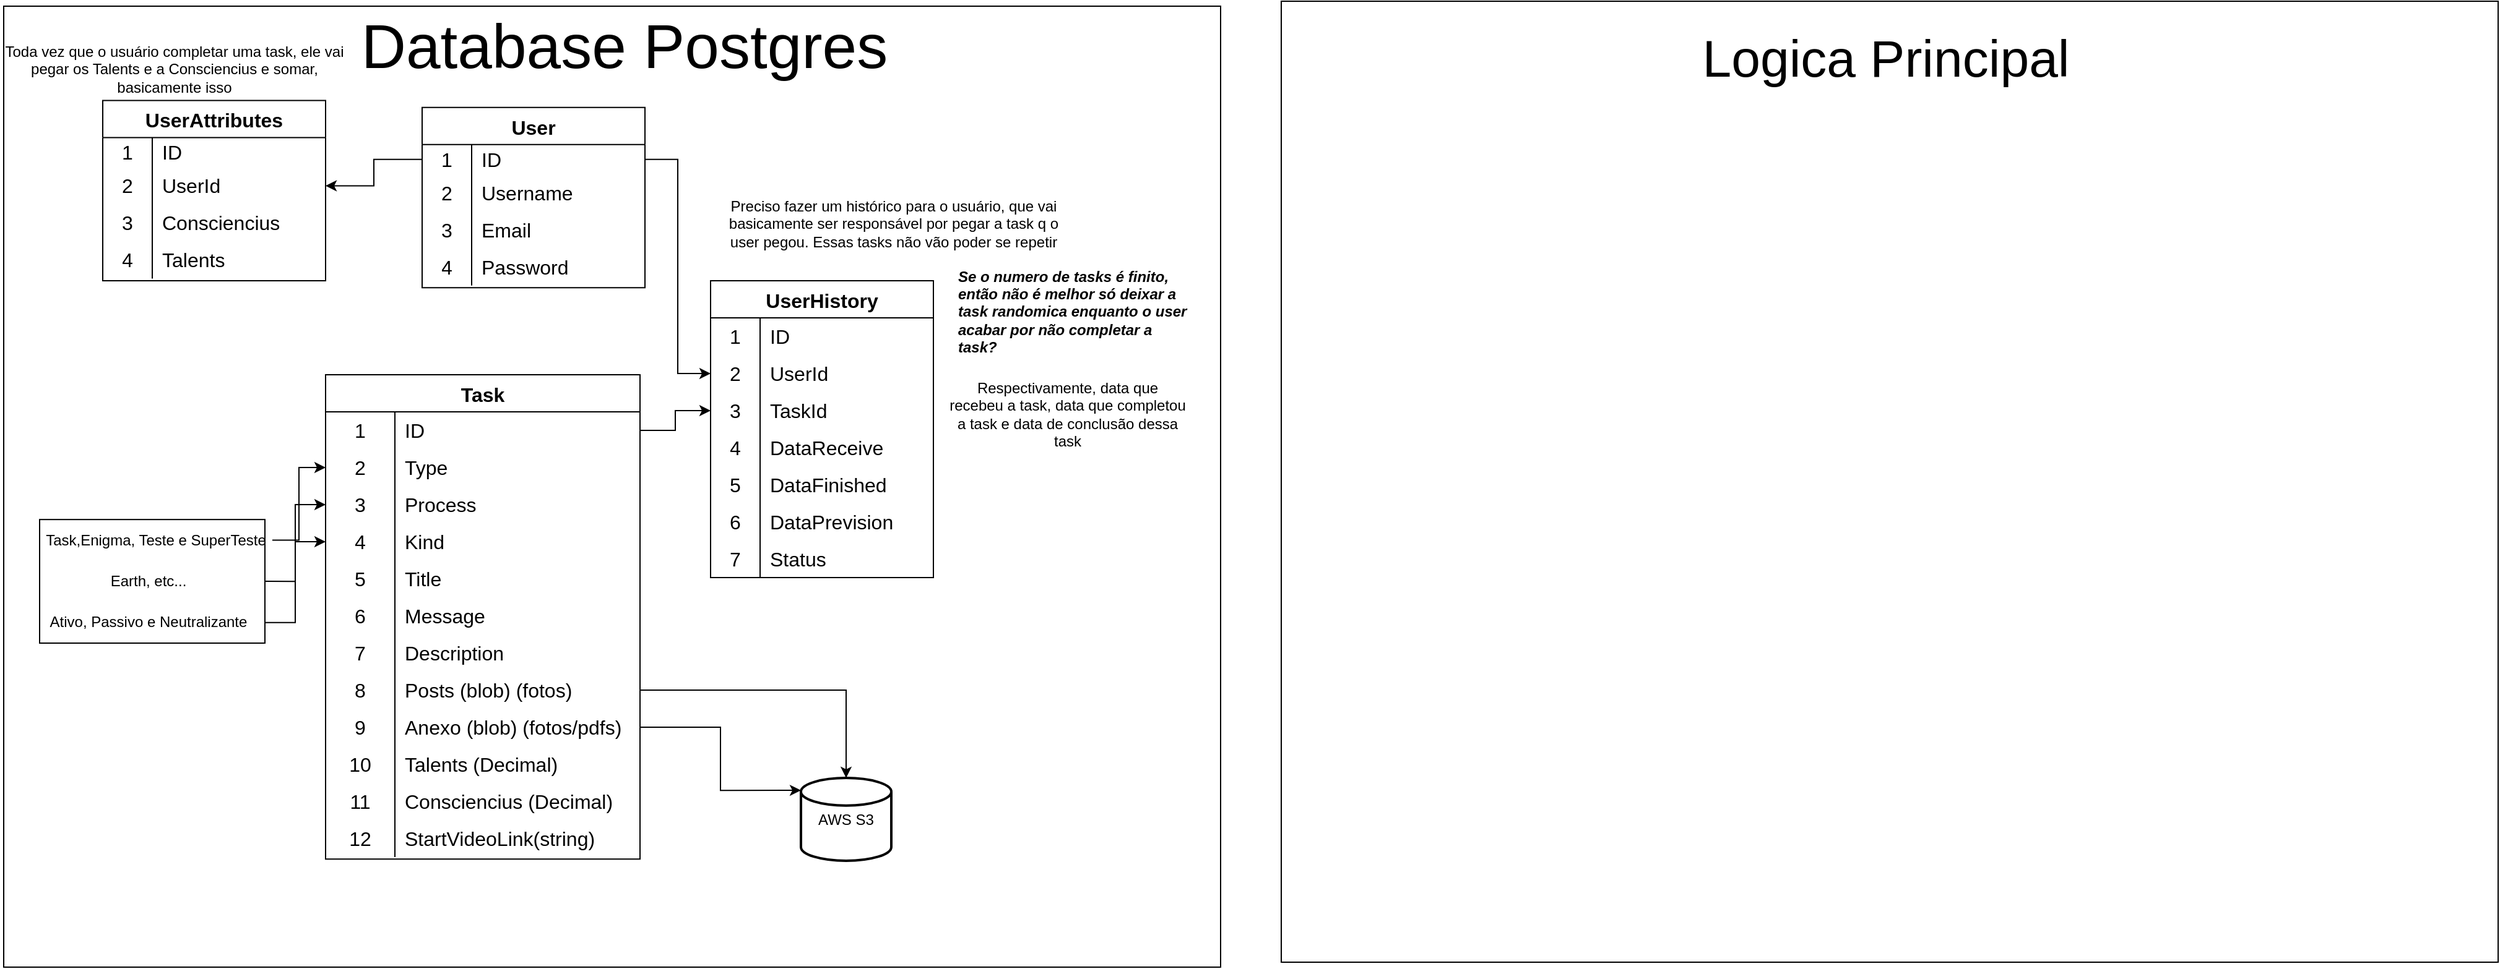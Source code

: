 <mxfile version="26.2.2">
  <diagram name="Página-1" id="K9RDN214g1F_zYfi04yh">
    <mxGraphModel dx="2291" dy="1440" grid="0" gridSize="10" guides="1" tooltips="1" connect="1" arrows="1" fold="1" page="0" pageScale="1" pageWidth="827" pageHeight="1169" math="0" shadow="0">
      <root>
        <mxCell id="0" />
        <mxCell id="1" parent="0" />
        <mxCell id="T_tdR2kRKv0pg2XBUbw5-53" value="" style="rounded=0;whiteSpace=wrap;html=1;" vertex="1" parent="1">
          <mxGeometry x="-521" y="-195" width="983" height="777" as="geometry" />
        </mxCell>
        <mxCell id="T_tdR2kRKv0pg2XBUbw5-79" value="" style="rounded=0;whiteSpace=wrap;html=1;" vertex="1" parent="1">
          <mxGeometry x="-492" y="220.08" width="182" height="99.92" as="geometry" />
        </mxCell>
        <mxCell id="B_N775TEVK_9BKgCkRrB-1" value="User" style="shape=table;startSize=30;container=1;collapsible=0;childLayout=tableLayout;fixedRows=1;rowLines=0;fontStyle=1;strokeColor=default;fontSize=16;" parent="1" vertex="1">
          <mxGeometry x="-183" y="-113.14" width="180" height="145.78" as="geometry" />
        </mxCell>
        <mxCell id="B_N775TEVK_9BKgCkRrB-2" value="" style="shape=tableRow;horizontal=0;startSize=0;swimlaneHead=0;swimlaneBody=0;top=0;left=0;bottom=0;right=0;collapsible=0;dropTarget=0;fillColor=none;points=[[0,0.5],[1,0.5]];portConstraint=eastwest;strokeColor=inherit;fontSize=16;" parent="B_N775TEVK_9BKgCkRrB-1" vertex="1">
          <mxGeometry y="30" width="180" height="24" as="geometry" />
        </mxCell>
        <mxCell id="B_N775TEVK_9BKgCkRrB-3" value="1" style="shape=partialRectangle;html=1;whiteSpace=wrap;connectable=0;fillColor=none;top=0;left=0;bottom=0;right=0;overflow=hidden;pointerEvents=1;strokeColor=inherit;fontSize=16;" parent="B_N775TEVK_9BKgCkRrB-2" vertex="1">
          <mxGeometry width="40" height="24" as="geometry">
            <mxRectangle width="40" height="24" as="alternateBounds" />
          </mxGeometry>
        </mxCell>
        <mxCell id="B_N775TEVK_9BKgCkRrB-4" value="ID" style="shape=partialRectangle;html=1;whiteSpace=wrap;connectable=0;fillColor=none;top=0;left=0;bottom=0;right=0;align=left;spacingLeft=6;overflow=hidden;strokeColor=inherit;fontSize=16;" parent="B_N775TEVK_9BKgCkRrB-2" vertex="1">
          <mxGeometry x="40" width="140" height="24" as="geometry">
            <mxRectangle width="140" height="24" as="alternateBounds" />
          </mxGeometry>
        </mxCell>
        <mxCell id="B_N775TEVK_9BKgCkRrB-5" value="" style="shape=tableRow;horizontal=0;startSize=0;swimlaneHead=0;swimlaneBody=0;top=0;left=0;bottom=0;right=0;collapsible=0;dropTarget=0;fillColor=none;points=[[0,0.5],[1,0.5]];portConstraint=eastwest;strokeColor=inherit;fontSize=16;" parent="B_N775TEVK_9BKgCkRrB-1" vertex="1">
          <mxGeometry y="54" width="180" height="30" as="geometry" />
        </mxCell>
        <mxCell id="B_N775TEVK_9BKgCkRrB-6" value="2" style="shape=partialRectangle;html=1;whiteSpace=wrap;connectable=0;fillColor=none;top=0;left=0;bottom=0;right=0;overflow=hidden;strokeColor=inherit;fontSize=16;" parent="B_N775TEVK_9BKgCkRrB-5" vertex="1">
          <mxGeometry width="40" height="30" as="geometry">
            <mxRectangle width="40" height="30" as="alternateBounds" />
          </mxGeometry>
        </mxCell>
        <mxCell id="B_N775TEVK_9BKgCkRrB-7" value="Username" style="shape=partialRectangle;html=1;whiteSpace=wrap;connectable=0;fillColor=none;top=0;left=0;bottom=0;right=0;align=left;spacingLeft=6;overflow=hidden;strokeColor=inherit;fontSize=16;" parent="B_N775TEVK_9BKgCkRrB-5" vertex="1">
          <mxGeometry x="40" width="140" height="30" as="geometry">
            <mxRectangle width="140" height="30" as="alternateBounds" />
          </mxGeometry>
        </mxCell>
        <mxCell id="B_N775TEVK_9BKgCkRrB-8" value="" style="shape=tableRow;horizontal=0;startSize=0;swimlaneHead=0;swimlaneBody=0;top=0;left=0;bottom=0;right=0;collapsible=0;dropTarget=0;fillColor=none;points=[[0,0.5],[1,0.5]];portConstraint=eastwest;strokeColor=inherit;fontSize=16;" parent="B_N775TEVK_9BKgCkRrB-1" vertex="1">
          <mxGeometry y="84" width="180" height="30" as="geometry" />
        </mxCell>
        <mxCell id="B_N775TEVK_9BKgCkRrB-9" value="3" style="shape=partialRectangle;html=1;whiteSpace=wrap;connectable=0;fillColor=none;top=0;left=0;bottom=0;right=0;overflow=hidden;strokeColor=inherit;fontSize=16;" parent="B_N775TEVK_9BKgCkRrB-8" vertex="1">
          <mxGeometry width="40" height="30" as="geometry">
            <mxRectangle width="40" height="30" as="alternateBounds" />
          </mxGeometry>
        </mxCell>
        <mxCell id="B_N775TEVK_9BKgCkRrB-10" value="Email" style="shape=partialRectangle;html=1;whiteSpace=wrap;connectable=0;fillColor=none;top=0;left=0;bottom=0;right=0;align=left;spacingLeft=6;overflow=hidden;strokeColor=inherit;fontSize=16;" parent="B_N775TEVK_9BKgCkRrB-8" vertex="1">
          <mxGeometry x="40" width="140" height="30" as="geometry">
            <mxRectangle width="140" height="30" as="alternateBounds" />
          </mxGeometry>
        </mxCell>
        <mxCell id="B_N775TEVK_9BKgCkRrB-11" value="" style="shape=tableRow;horizontal=0;startSize=0;swimlaneHead=0;swimlaneBody=0;top=0;left=0;bottom=0;right=0;collapsible=0;dropTarget=0;fillColor=none;points=[[0,0.5],[1,0.5]];portConstraint=eastwest;strokeColor=inherit;fontSize=16;" parent="B_N775TEVK_9BKgCkRrB-1" vertex="1">
          <mxGeometry y="114" width="180" height="30" as="geometry" />
        </mxCell>
        <mxCell id="B_N775TEVK_9BKgCkRrB-12" value="4" style="shape=partialRectangle;html=1;whiteSpace=wrap;connectable=0;fillColor=none;top=0;left=0;bottom=0;right=0;overflow=hidden;strokeColor=inherit;fontSize=16;" parent="B_N775TEVK_9BKgCkRrB-11" vertex="1">
          <mxGeometry width="40" height="30" as="geometry">
            <mxRectangle width="40" height="30" as="alternateBounds" />
          </mxGeometry>
        </mxCell>
        <mxCell id="B_N775TEVK_9BKgCkRrB-13" value="Password" style="shape=partialRectangle;html=1;whiteSpace=wrap;connectable=0;fillColor=none;top=0;left=0;bottom=0;right=0;align=left;spacingLeft=6;overflow=hidden;strokeColor=inherit;fontSize=16;" parent="B_N775TEVK_9BKgCkRrB-11" vertex="1">
          <mxGeometry x="40" width="140" height="30" as="geometry">
            <mxRectangle width="140" height="30" as="alternateBounds" />
          </mxGeometry>
        </mxCell>
        <mxCell id="T_tdR2kRKv0pg2XBUbw5-14" value="Preciso fazer um histórico para o usuário, que vai basicamente ser responsável por pegar a task q o user pegou. Essas tasks não vão poder se repetir" style="text;html=1;align=center;verticalAlign=middle;whiteSpace=wrap;rounded=0;" vertex="1" parent="1">
          <mxGeometry x="57" y="-58.716" width="282" height="78.862" as="geometry" />
        </mxCell>
        <mxCell id="T_tdR2kRKv0pg2XBUbw5-15" style="edgeStyle=orthogonalEdgeStyle;rounded=0;orthogonalLoop=1;jettySize=auto;html=1;exitX=1;exitY=0.5;exitDx=0;exitDy=0;entryX=0;entryY=0.5;entryDx=0;entryDy=0;" edge="1" parent="1" source="B_N775TEVK_9BKgCkRrB-2" target="T_tdR2kRKv0pg2XBUbw5-5">
          <mxGeometry relative="1" as="geometry" />
        </mxCell>
        <mxCell id="T_tdR2kRKv0pg2XBUbw5-16" value="Task" style="shape=table;startSize=30;container=1;collapsible=0;childLayout=tableLayout;fixedRows=1;rowLines=0;fontStyle=1;strokeColor=default;fontSize=16;" vertex="1" parent="1">
          <mxGeometry x="-261" y="103" width="254" height="391.57" as="geometry" />
        </mxCell>
        <mxCell id="T_tdR2kRKv0pg2XBUbw5-17" value="" style="shape=tableRow;horizontal=0;startSize=0;swimlaneHead=0;swimlaneBody=0;top=0;left=0;bottom=0;right=0;collapsible=0;dropTarget=0;fillColor=none;points=[[0,0.5],[1,0.5]];portConstraint=eastwest;strokeColor=inherit;fontSize=16;" vertex="1" parent="T_tdR2kRKv0pg2XBUbw5-16">
          <mxGeometry y="30" width="254" height="30" as="geometry" />
        </mxCell>
        <mxCell id="T_tdR2kRKv0pg2XBUbw5-18" value="1" style="shape=partialRectangle;html=1;whiteSpace=wrap;connectable=0;fillColor=none;top=0;left=0;bottom=0;right=0;overflow=hidden;pointerEvents=1;strokeColor=inherit;fontSize=16;" vertex="1" parent="T_tdR2kRKv0pg2XBUbw5-17">
          <mxGeometry width="56" height="30" as="geometry">
            <mxRectangle width="56" height="30" as="alternateBounds" />
          </mxGeometry>
        </mxCell>
        <mxCell id="T_tdR2kRKv0pg2XBUbw5-19" value="ID" style="shape=partialRectangle;html=1;whiteSpace=wrap;connectable=0;fillColor=none;top=0;left=0;bottom=0;right=0;align=left;spacingLeft=6;overflow=hidden;strokeColor=inherit;fontSize=16;" vertex="1" parent="T_tdR2kRKv0pg2XBUbw5-17">
          <mxGeometry x="56" width="198" height="30" as="geometry">
            <mxRectangle width="198" height="30" as="alternateBounds" />
          </mxGeometry>
        </mxCell>
        <mxCell id="T_tdR2kRKv0pg2XBUbw5-20" value="" style="shape=tableRow;horizontal=0;startSize=0;swimlaneHead=0;swimlaneBody=0;top=0;left=0;bottom=0;right=0;collapsible=0;dropTarget=0;fillColor=none;points=[[0,0.5],[1,0.5]];portConstraint=eastwest;strokeColor=inherit;fontSize=16;" vertex="1" parent="T_tdR2kRKv0pg2XBUbw5-16">
          <mxGeometry y="60" width="254" height="30" as="geometry" />
        </mxCell>
        <mxCell id="T_tdR2kRKv0pg2XBUbw5-21" value="2" style="shape=partialRectangle;html=1;whiteSpace=wrap;connectable=0;fillColor=none;top=0;left=0;bottom=0;right=0;overflow=hidden;strokeColor=inherit;fontSize=16;" vertex="1" parent="T_tdR2kRKv0pg2XBUbw5-20">
          <mxGeometry width="56" height="30" as="geometry">
            <mxRectangle width="56" height="30" as="alternateBounds" />
          </mxGeometry>
        </mxCell>
        <mxCell id="T_tdR2kRKv0pg2XBUbw5-22" value="Type" style="shape=partialRectangle;html=1;whiteSpace=wrap;connectable=0;fillColor=none;top=0;left=0;bottom=0;right=0;align=left;spacingLeft=6;overflow=hidden;strokeColor=inherit;fontSize=16;" vertex="1" parent="T_tdR2kRKv0pg2XBUbw5-20">
          <mxGeometry x="56" width="198" height="30" as="geometry">
            <mxRectangle width="198" height="30" as="alternateBounds" />
          </mxGeometry>
        </mxCell>
        <mxCell id="T_tdR2kRKv0pg2XBUbw5-23" value="" style="shape=tableRow;horizontal=0;startSize=0;swimlaneHead=0;swimlaneBody=0;top=0;left=0;bottom=0;right=0;collapsible=0;dropTarget=0;fillColor=none;points=[[0,0.5],[1,0.5]];portConstraint=eastwest;strokeColor=inherit;fontSize=16;" vertex="1" parent="T_tdR2kRKv0pg2XBUbw5-16">
          <mxGeometry y="90" width="254" height="30" as="geometry" />
        </mxCell>
        <mxCell id="T_tdR2kRKv0pg2XBUbw5-24" value="3" style="shape=partialRectangle;html=1;whiteSpace=wrap;connectable=0;fillColor=none;top=0;left=0;bottom=0;right=0;overflow=hidden;strokeColor=inherit;fontSize=16;" vertex="1" parent="T_tdR2kRKv0pg2XBUbw5-23">
          <mxGeometry width="56" height="30" as="geometry">
            <mxRectangle width="56" height="30" as="alternateBounds" />
          </mxGeometry>
        </mxCell>
        <mxCell id="T_tdR2kRKv0pg2XBUbw5-25" value="Process" style="shape=partialRectangle;html=1;whiteSpace=wrap;connectable=0;fillColor=none;top=0;left=0;bottom=0;right=0;align=left;spacingLeft=6;overflow=hidden;strokeColor=inherit;fontSize=16;" vertex="1" parent="T_tdR2kRKv0pg2XBUbw5-23">
          <mxGeometry x="56" width="198" height="30" as="geometry">
            <mxRectangle width="198" height="30" as="alternateBounds" />
          </mxGeometry>
        </mxCell>
        <mxCell id="T_tdR2kRKv0pg2XBUbw5-26" value="" style="shape=tableRow;horizontal=0;startSize=0;swimlaneHead=0;swimlaneBody=0;top=0;left=0;bottom=0;right=0;collapsible=0;dropTarget=0;fillColor=none;points=[[0,0.5],[1,0.5]];portConstraint=eastwest;strokeColor=inherit;fontSize=16;" vertex="1" parent="T_tdR2kRKv0pg2XBUbw5-16">
          <mxGeometry y="120" width="254" height="30" as="geometry" />
        </mxCell>
        <mxCell id="T_tdR2kRKv0pg2XBUbw5-27" value="4" style="shape=partialRectangle;html=1;whiteSpace=wrap;connectable=0;fillColor=none;top=0;left=0;bottom=0;right=0;overflow=hidden;strokeColor=inherit;fontSize=16;" vertex="1" parent="T_tdR2kRKv0pg2XBUbw5-26">
          <mxGeometry width="56" height="30" as="geometry">
            <mxRectangle width="56" height="30" as="alternateBounds" />
          </mxGeometry>
        </mxCell>
        <mxCell id="T_tdR2kRKv0pg2XBUbw5-28" value="Kind" style="shape=partialRectangle;html=1;whiteSpace=wrap;connectable=0;fillColor=none;top=0;left=0;bottom=0;right=0;align=left;spacingLeft=6;overflow=hidden;strokeColor=inherit;fontSize=16;" vertex="1" parent="T_tdR2kRKv0pg2XBUbw5-26">
          <mxGeometry x="56" width="198" height="30" as="geometry">
            <mxRectangle width="198" height="30" as="alternateBounds" />
          </mxGeometry>
        </mxCell>
        <mxCell id="T_tdR2kRKv0pg2XBUbw5-49" value="" style="shape=tableRow;horizontal=0;startSize=0;swimlaneHead=0;swimlaneBody=0;top=0;left=0;bottom=0;right=0;collapsible=0;dropTarget=0;fillColor=none;points=[[0,0.5],[1,0.5]];portConstraint=eastwest;strokeColor=inherit;fontSize=16;" vertex="1" parent="T_tdR2kRKv0pg2XBUbw5-16">
          <mxGeometry y="150" width="254" height="30" as="geometry" />
        </mxCell>
        <mxCell id="T_tdR2kRKv0pg2XBUbw5-50" value="5" style="shape=partialRectangle;html=1;whiteSpace=wrap;connectable=0;fillColor=none;top=0;left=0;bottom=0;right=0;overflow=hidden;strokeColor=inherit;fontSize=16;" vertex="1" parent="T_tdR2kRKv0pg2XBUbw5-49">
          <mxGeometry width="56" height="30" as="geometry">
            <mxRectangle width="56" height="30" as="alternateBounds" />
          </mxGeometry>
        </mxCell>
        <mxCell id="T_tdR2kRKv0pg2XBUbw5-51" value="Title" style="shape=partialRectangle;html=1;whiteSpace=wrap;connectable=0;fillColor=none;top=0;left=0;bottom=0;right=0;align=left;spacingLeft=6;overflow=hidden;strokeColor=inherit;fontSize=16;" vertex="1" parent="T_tdR2kRKv0pg2XBUbw5-49">
          <mxGeometry x="56" width="198" height="30" as="geometry">
            <mxRectangle width="198" height="30" as="alternateBounds" />
          </mxGeometry>
        </mxCell>
        <mxCell id="T_tdR2kRKv0pg2XBUbw5-55" value="" style="shape=tableRow;horizontal=0;startSize=0;swimlaneHead=0;swimlaneBody=0;top=0;left=0;bottom=0;right=0;collapsible=0;dropTarget=0;fillColor=none;points=[[0,0.5],[1,0.5]];portConstraint=eastwest;strokeColor=inherit;fontSize=16;" vertex="1" parent="T_tdR2kRKv0pg2XBUbw5-16">
          <mxGeometry y="180" width="254" height="30" as="geometry" />
        </mxCell>
        <mxCell id="T_tdR2kRKv0pg2XBUbw5-56" value="6" style="shape=partialRectangle;html=1;whiteSpace=wrap;connectable=0;fillColor=none;top=0;left=0;bottom=0;right=0;overflow=hidden;strokeColor=inherit;fontSize=16;" vertex="1" parent="T_tdR2kRKv0pg2XBUbw5-55">
          <mxGeometry width="56" height="30" as="geometry">
            <mxRectangle width="56" height="30" as="alternateBounds" />
          </mxGeometry>
        </mxCell>
        <mxCell id="T_tdR2kRKv0pg2XBUbw5-57" value="Message" style="shape=partialRectangle;html=1;whiteSpace=wrap;connectable=0;fillColor=none;top=0;left=0;bottom=0;right=0;align=left;spacingLeft=6;overflow=hidden;strokeColor=inherit;fontSize=16;" vertex="1" parent="T_tdR2kRKv0pg2XBUbw5-55">
          <mxGeometry x="56" width="198" height="30" as="geometry">
            <mxRectangle width="198" height="30" as="alternateBounds" />
          </mxGeometry>
        </mxCell>
        <mxCell id="T_tdR2kRKv0pg2XBUbw5-58" value="" style="shape=tableRow;horizontal=0;startSize=0;swimlaneHead=0;swimlaneBody=0;top=0;left=0;bottom=0;right=0;collapsible=0;dropTarget=0;fillColor=none;points=[[0,0.5],[1,0.5]];portConstraint=eastwest;strokeColor=inherit;fontSize=16;" vertex="1" parent="T_tdR2kRKv0pg2XBUbw5-16">
          <mxGeometry y="210" width="254" height="30" as="geometry" />
        </mxCell>
        <mxCell id="T_tdR2kRKv0pg2XBUbw5-59" value="7" style="shape=partialRectangle;html=1;whiteSpace=wrap;connectable=0;fillColor=none;top=0;left=0;bottom=0;right=0;overflow=hidden;strokeColor=inherit;fontSize=16;" vertex="1" parent="T_tdR2kRKv0pg2XBUbw5-58">
          <mxGeometry width="56" height="30" as="geometry">
            <mxRectangle width="56" height="30" as="alternateBounds" />
          </mxGeometry>
        </mxCell>
        <mxCell id="T_tdR2kRKv0pg2XBUbw5-60" value="Description" style="shape=partialRectangle;html=1;whiteSpace=wrap;connectable=0;fillColor=none;top=0;left=0;bottom=0;right=0;align=left;spacingLeft=6;overflow=hidden;strokeColor=inherit;fontSize=16;" vertex="1" parent="T_tdR2kRKv0pg2XBUbw5-58">
          <mxGeometry x="56" width="198" height="30" as="geometry">
            <mxRectangle width="198" height="30" as="alternateBounds" />
          </mxGeometry>
        </mxCell>
        <mxCell id="T_tdR2kRKv0pg2XBUbw5-61" value="" style="shape=tableRow;horizontal=0;startSize=0;swimlaneHead=0;swimlaneBody=0;top=0;left=0;bottom=0;right=0;collapsible=0;dropTarget=0;fillColor=none;points=[[0,0.5],[1,0.5]];portConstraint=eastwest;strokeColor=inherit;fontSize=16;" vertex="1" parent="T_tdR2kRKv0pg2XBUbw5-16">
          <mxGeometry y="240" width="254" height="30" as="geometry" />
        </mxCell>
        <mxCell id="T_tdR2kRKv0pg2XBUbw5-62" value="8" style="shape=partialRectangle;html=1;whiteSpace=wrap;connectable=0;fillColor=none;top=0;left=0;bottom=0;right=0;overflow=hidden;strokeColor=inherit;fontSize=16;" vertex="1" parent="T_tdR2kRKv0pg2XBUbw5-61">
          <mxGeometry width="56" height="30" as="geometry">
            <mxRectangle width="56" height="30" as="alternateBounds" />
          </mxGeometry>
        </mxCell>
        <mxCell id="T_tdR2kRKv0pg2XBUbw5-63" value="Posts (blob) (fotos)" style="shape=partialRectangle;html=1;whiteSpace=wrap;connectable=0;fillColor=none;top=0;left=0;bottom=0;right=0;align=left;spacingLeft=6;overflow=hidden;strokeColor=inherit;fontSize=16;" vertex="1" parent="T_tdR2kRKv0pg2XBUbw5-61">
          <mxGeometry x="56" width="198" height="30" as="geometry">
            <mxRectangle width="198" height="30" as="alternateBounds" />
          </mxGeometry>
        </mxCell>
        <mxCell id="T_tdR2kRKv0pg2XBUbw5-64" value="" style="shape=tableRow;horizontal=0;startSize=0;swimlaneHead=0;swimlaneBody=0;top=0;left=0;bottom=0;right=0;collapsible=0;dropTarget=0;fillColor=none;points=[[0,0.5],[1,0.5]];portConstraint=eastwest;strokeColor=inherit;fontSize=16;" vertex="1" parent="T_tdR2kRKv0pg2XBUbw5-16">
          <mxGeometry y="270" width="254" height="30" as="geometry" />
        </mxCell>
        <mxCell id="T_tdR2kRKv0pg2XBUbw5-65" value="9" style="shape=partialRectangle;html=1;whiteSpace=wrap;connectable=0;fillColor=none;top=0;left=0;bottom=0;right=0;overflow=hidden;strokeColor=inherit;fontSize=16;" vertex="1" parent="T_tdR2kRKv0pg2XBUbw5-64">
          <mxGeometry width="56" height="30" as="geometry">
            <mxRectangle width="56" height="30" as="alternateBounds" />
          </mxGeometry>
        </mxCell>
        <mxCell id="T_tdR2kRKv0pg2XBUbw5-66" value="Anexo (blob) (fotos/pdfs)" style="shape=partialRectangle;html=1;whiteSpace=wrap;connectable=0;fillColor=none;top=0;left=0;bottom=0;right=0;align=left;spacingLeft=6;overflow=hidden;strokeColor=inherit;fontSize=16;" vertex="1" parent="T_tdR2kRKv0pg2XBUbw5-64">
          <mxGeometry x="56" width="198" height="30" as="geometry">
            <mxRectangle width="198" height="30" as="alternateBounds" />
          </mxGeometry>
        </mxCell>
        <mxCell id="T_tdR2kRKv0pg2XBUbw5-67" value="" style="shape=tableRow;horizontal=0;startSize=0;swimlaneHead=0;swimlaneBody=0;top=0;left=0;bottom=0;right=0;collapsible=0;dropTarget=0;fillColor=none;points=[[0,0.5],[1,0.5]];portConstraint=eastwest;strokeColor=inherit;fontSize=16;" vertex="1" parent="T_tdR2kRKv0pg2XBUbw5-16">
          <mxGeometry y="300" width="254" height="30" as="geometry" />
        </mxCell>
        <mxCell id="T_tdR2kRKv0pg2XBUbw5-68" value="10" style="shape=partialRectangle;html=1;whiteSpace=wrap;connectable=0;fillColor=none;top=0;left=0;bottom=0;right=0;overflow=hidden;strokeColor=inherit;fontSize=16;" vertex="1" parent="T_tdR2kRKv0pg2XBUbw5-67">
          <mxGeometry width="56" height="30" as="geometry">
            <mxRectangle width="56" height="30" as="alternateBounds" />
          </mxGeometry>
        </mxCell>
        <mxCell id="T_tdR2kRKv0pg2XBUbw5-69" value="Talents (Decimal)" style="shape=partialRectangle;html=1;whiteSpace=wrap;connectable=0;fillColor=none;top=0;left=0;bottom=0;right=0;align=left;spacingLeft=6;overflow=hidden;strokeColor=inherit;fontSize=16;" vertex="1" parent="T_tdR2kRKv0pg2XBUbw5-67">
          <mxGeometry x="56" width="198" height="30" as="geometry">
            <mxRectangle width="198" height="30" as="alternateBounds" />
          </mxGeometry>
        </mxCell>
        <mxCell id="T_tdR2kRKv0pg2XBUbw5-70" value="" style="shape=tableRow;horizontal=0;startSize=0;swimlaneHead=0;swimlaneBody=0;top=0;left=0;bottom=0;right=0;collapsible=0;dropTarget=0;fillColor=none;points=[[0,0.5],[1,0.5]];portConstraint=eastwest;strokeColor=inherit;fontSize=16;" vertex="1" parent="T_tdR2kRKv0pg2XBUbw5-16">
          <mxGeometry y="330" width="254" height="30" as="geometry" />
        </mxCell>
        <mxCell id="T_tdR2kRKv0pg2XBUbw5-71" value="11" style="shape=partialRectangle;html=1;whiteSpace=wrap;connectable=0;fillColor=none;top=0;left=0;bottom=0;right=0;overflow=hidden;strokeColor=inherit;fontSize=16;" vertex="1" parent="T_tdR2kRKv0pg2XBUbw5-70">
          <mxGeometry width="56" height="30" as="geometry">
            <mxRectangle width="56" height="30" as="alternateBounds" />
          </mxGeometry>
        </mxCell>
        <mxCell id="T_tdR2kRKv0pg2XBUbw5-72" value="Consciencius (Decimal)" style="shape=partialRectangle;html=1;whiteSpace=wrap;connectable=0;fillColor=none;top=0;left=0;bottom=0;right=0;align=left;spacingLeft=6;overflow=hidden;strokeColor=inherit;fontSize=16;" vertex="1" parent="T_tdR2kRKv0pg2XBUbw5-70">
          <mxGeometry x="56" width="198" height="30" as="geometry">
            <mxRectangle width="198" height="30" as="alternateBounds" />
          </mxGeometry>
        </mxCell>
        <mxCell id="T_tdR2kRKv0pg2XBUbw5-73" value="" style="shape=tableRow;horizontal=0;startSize=0;swimlaneHead=0;swimlaneBody=0;top=0;left=0;bottom=0;right=0;collapsible=0;dropTarget=0;fillColor=none;points=[[0,0.5],[1,0.5]];portConstraint=eastwest;strokeColor=inherit;fontSize=16;" vertex="1" parent="T_tdR2kRKv0pg2XBUbw5-16">
          <mxGeometry y="360" width="254" height="30" as="geometry" />
        </mxCell>
        <mxCell id="T_tdR2kRKv0pg2XBUbw5-74" value="12" style="shape=partialRectangle;html=1;whiteSpace=wrap;connectable=0;fillColor=none;top=0;left=0;bottom=0;right=0;overflow=hidden;strokeColor=inherit;fontSize=16;" vertex="1" parent="T_tdR2kRKv0pg2XBUbw5-73">
          <mxGeometry width="56" height="30" as="geometry">
            <mxRectangle width="56" height="30" as="alternateBounds" />
          </mxGeometry>
        </mxCell>
        <mxCell id="T_tdR2kRKv0pg2XBUbw5-75" value="StartVideoLink(string)" style="shape=partialRectangle;html=1;whiteSpace=wrap;connectable=0;fillColor=none;top=0;left=0;bottom=0;right=0;align=left;spacingLeft=6;overflow=hidden;strokeColor=inherit;fontSize=16;" vertex="1" parent="T_tdR2kRKv0pg2XBUbw5-73">
          <mxGeometry x="56" width="198" height="30" as="geometry">
            <mxRectangle width="198" height="30" as="alternateBounds" />
          </mxGeometry>
        </mxCell>
        <mxCell id="T_tdR2kRKv0pg2XBUbw5-29" style="edgeStyle=orthogonalEdgeStyle;rounded=0;orthogonalLoop=1;jettySize=auto;html=1;exitX=1;exitY=0.5;exitDx=0;exitDy=0;entryX=0;entryY=0.5;entryDx=0;entryDy=0;" edge="1" parent="1" source="T_tdR2kRKv0pg2XBUbw5-17" target="T_tdR2kRKv0pg2XBUbw5-8">
          <mxGeometry relative="1" as="geometry" />
        </mxCell>
        <mxCell id="T_tdR2kRKv0pg2XBUbw5-36" value="Respectivamente, data que recebeu a task, data que completou a task e data de conclusão dessa task" style="text;html=1;align=center;verticalAlign=middle;whiteSpace=wrap;rounded=0;" vertex="1" parent="1">
          <mxGeometry x="242" y="103.0" width="193" height="64.422" as="geometry" />
        </mxCell>
        <mxCell id="T_tdR2kRKv0pg2XBUbw5-37" value="&lt;div align=&quot;left&quot;&gt;&lt;i&gt;Se o numero de tasks é finito, então não é melhor só deixar a task randomica enquanto o user acabar por não completar a task?&lt;/i&gt;&lt;/div&gt;" style="text;html=1;align=left;verticalAlign=middle;whiteSpace=wrap;rounded=0;fontStyle=1" vertex="1" parent="1">
          <mxGeometry x="248" y="20.148" width="193" height="64.422" as="geometry" />
        </mxCell>
        <mxCell id="T_tdR2kRKv0pg2XBUbw5-42" style="edgeStyle=orthogonalEdgeStyle;rounded=0;orthogonalLoop=1;jettySize=auto;html=1;exitX=1;exitY=0.5;exitDx=0;exitDy=0;entryX=0;entryY=0.5;entryDx=0;entryDy=0;" edge="1" parent="1" source="T_tdR2kRKv0pg2XBUbw5-41" target="T_tdR2kRKv0pg2XBUbw5-20">
          <mxGeometry relative="1" as="geometry" />
        </mxCell>
        <mxCell id="T_tdR2kRKv0pg2XBUbw5-41" value="Task,Enigma, Teste e SuperTeste" style="text;html=1;align=center;verticalAlign=middle;whiteSpace=wrap;rounded=0;" vertex="1" parent="1">
          <mxGeometry x="-492" y="220.076" width="188" height="33.322" as="geometry" />
        </mxCell>
        <mxCell id="T_tdR2kRKv0pg2XBUbw5-45" style="edgeStyle=orthogonalEdgeStyle;rounded=0;orthogonalLoop=1;jettySize=auto;html=1;exitX=1;exitY=0.5;exitDx=0;exitDy=0;entryX=0;entryY=0.5;entryDx=0;entryDy=0;" edge="1" parent="1" source="T_tdR2kRKv0pg2XBUbw5-43" target="T_tdR2kRKv0pg2XBUbw5-23">
          <mxGeometry relative="1" as="geometry" />
        </mxCell>
        <mxCell id="T_tdR2kRKv0pg2XBUbw5-43" value="Earth, etc..." style="text;html=1;align=center;verticalAlign=middle;whiteSpace=wrap;rounded=0;" vertex="1" parent="1">
          <mxGeometry x="-498" y="253.398" width="188" height="33.322" as="geometry" />
        </mxCell>
        <mxCell id="T_tdR2kRKv0pg2XBUbw5-48" style="edgeStyle=orthogonalEdgeStyle;rounded=0;orthogonalLoop=1;jettySize=auto;html=1;exitX=1;exitY=0.5;exitDx=0;exitDy=0;entryX=0;entryY=0.5;entryDx=0;entryDy=0;" edge="1" parent="1" source="T_tdR2kRKv0pg2XBUbw5-47" target="T_tdR2kRKv0pg2XBUbw5-26">
          <mxGeometry relative="1" as="geometry" />
        </mxCell>
        <mxCell id="T_tdR2kRKv0pg2XBUbw5-47" value="Ativo, Passivo e Neutralizante" style="text;html=1;align=center;verticalAlign=middle;whiteSpace=wrap;rounded=0;" vertex="1" parent="1">
          <mxGeometry x="-498" y="286.72" width="188" height="33.322" as="geometry" />
        </mxCell>
        <mxCell id="T_tdR2kRKv0pg2XBUbw5-76" value="AWS S3" style="strokeWidth=2;html=1;shape=mxgraph.flowchart.database;whiteSpace=wrap;" vertex="1" parent="1">
          <mxGeometry x="123" y="429" width="73" height="67" as="geometry" />
        </mxCell>
        <mxCell id="T_tdR2kRKv0pg2XBUbw5-77" style="edgeStyle=orthogonalEdgeStyle;rounded=0;orthogonalLoop=1;jettySize=auto;html=1;exitX=1;exitY=0.5;exitDx=0;exitDy=0;entryX=0.5;entryY=0;entryDx=0;entryDy=0;entryPerimeter=0;" edge="1" parent="1" source="T_tdR2kRKv0pg2XBUbw5-61" target="T_tdR2kRKv0pg2XBUbw5-76">
          <mxGeometry relative="1" as="geometry" />
        </mxCell>
        <mxCell id="T_tdR2kRKv0pg2XBUbw5-78" style="edgeStyle=orthogonalEdgeStyle;rounded=0;orthogonalLoop=1;jettySize=auto;html=1;exitX=1;exitY=0.5;exitDx=0;exitDy=0;entryX=0;entryY=0.15;entryDx=0;entryDy=0;entryPerimeter=0;" edge="1" parent="1" source="T_tdR2kRKv0pg2XBUbw5-64" target="T_tdR2kRKv0pg2XBUbw5-76">
          <mxGeometry relative="1" as="geometry" />
        </mxCell>
        <mxCell id="T_tdR2kRKv0pg2XBUbw5-80" value="&lt;font style=&quot;font-size: 50px;&quot;&gt;Database Postgres&lt;/font&gt;" style="text;html=1;align=center;verticalAlign=middle;resizable=0;points=[];autosize=1;strokeColor=none;fillColor=none;" vertex="1" parent="1">
          <mxGeometry x="-242" y="-199" width="443" height="72" as="geometry" />
        </mxCell>
        <mxCell id="T_tdR2kRKv0pg2XBUbw5-81" value="" style="rounded=0;whiteSpace=wrap;html=1;" vertex="1" parent="1">
          <mxGeometry x="511" y="-199" width="983" height="777" as="geometry" />
        </mxCell>
        <mxCell id="T_tdR2kRKv0pg2XBUbw5-82" value="Logica Principal" style="text;html=1;align=center;verticalAlign=middle;resizable=0;points=[];autosize=1;strokeColor=none;fillColor=none;fontSize=42;" vertex="1" parent="1">
          <mxGeometry x="841" y="-183" width="315" height="62" as="geometry" />
        </mxCell>
        <mxCell id="T_tdR2kRKv0pg2XBUbw5-98" value="" style="edgeStyle=orthogonalEdgeStyle;rounded=0;orthogonalLoop=1;jettySize=auto;html=1;" edge="1" parent="1" source="T_tdR2kRKv0pg2XBUbw5-86">
          <mxGeometry relative="1" as="geometry">
            <mxPoint x="669.571" y="27" as="targetPoint" />
          </mxGeometry>
        </mxCell>
        <mxCell id="T_tdR2kRKv0pg2XBUbw5-1" value="UserHistory" style="shape=table;startSize=30;container=1;collapsible=0;childLayout=tableLayout;fixedRows=1;rowLines=0;fontStyle=1;strokeColor=default;fontSize=16;" vertex="1" parent="1">
          <mxGeometry x="50" y="27" width="180" height="240" as="geometry" />
        </mxCell>
        <mxCell id="T_tdR2kRKv0pg2XBUbw5-2" value="" style="shape=tableRow;horizontal=0;startSize=0;swimlaneHead=0;swimlaneBody=0;top=0;left=0;bottom=0;right=0;collapsible=0;dropTarget=0;fillColor=none;points=[[0,0.5],[1,0.5]];portConstraint=eastwest;strokeColor=inherit;fontSize=16;" vertex="1" parent="T_tdR2kRKv0pg2XBUbw5-1">
          <mxGeometry y="30" width="180" height="30" as="geometry" />
        </mxCell>
        <mxCell id="T_tdR2kRKv0pg2XBUbw5-3" value="1" style="shape=partialRectangle;html=1;whiteSpace=wrap;connectable=0;fillColor=none;top=0;left=0;bottom=0;right=0;overflow=hidden;pointerEvents=1;strokeColor=inherit;fontSize=16;" vertex="1" parent="T_tdR2kRKv0pg2XBUbw5-2">
          <mxGeometry width="40" height="30" as="geometry">
            <mxRectangle width="40" height="30" as="alternateBounds" />
          </mxGeometry>
        </mxCell>
        <mxCell id="T_tdR2kRKv0pg2XBUbw5-4" value="ID" style="shape=partialRectangle;html=1;whiteSpace=wrap;connectable=0;fillColor=none;top=0;left=0;bottom=0;right=0;align=left;spacingLeft=6;overflow=hidden;strokeColor=inherit;fontSize=16;" vertex="1" parent="T_tdR2kRKv0pg2XBUbw5-2">
          <mxGeometry x="40" width="140" height="30" as="geometry">
            <mxRectangle width="140" height="30" as="alternateBounds" />
          </mxGeometry>
        </mxCell>
        <mxCell id="T_tdR2kRKv0pg2XBUbw5-5" value="" style="shape=tableRow;horizontal=0;startSize=0;swimlaneHead=0;swimlaneBody=0;top=0;left=0;bottom=0;right=0;collapsible=0;dropTarget=0;fillColor=none;points=[[0,0.5],[1,0.5]];portConstraint=eastwest;strokeColor=inherit;fontSize=16;" vertex="1" parent="T_tdR2kRKv0pg2XBUbw5-1">
          <mxGeometry y="60" width="180" height="30" as="geometry" />
        </mxCell>
        <mxCell id="T_tdR2kRKv0pg2XBUbw5-6" value="2" style="shape=partialRectangle;html=1;whiteSpace=wrap;connectable=0;fillColor=none;top=0;left=0;bottom=0;right=0;overflow=hidden;strokeColor=inherit;fontSize=16;" vertex="1" parent="T_tdR2kRKv0pg2XBUbw5-5">
          <mxGeometry width="40" height="30" as="geometry">
            <mxRectangle width="40" height="30" as="alternateBounds" />
          </mxGeometry>
        </mxCell>
        <mxCell id="T_tdR2kRKv0pg2XBUbw5-7" value="UserId" style="shape=partialRectangle;html=1;whiteSpace=wrap;connectable=0;fillColor=none;top=0;left=0;bottom=0;right=0;align=left;spacingLeft=6;overflow=hidden;strokeColor=inherit;fontSize=16;" vertex="1" parent="T_tdR2kRKv0pg2XBUbw5-5">
          <mxGeometry x="40" width="140" height="30" as="geometry">
            <mxRectangle width="140" height="30" as="alternateBounds" />
          </mxGeometry>
        </mxCell>
        <mxCell id="T_tdR2kRKv0pg2XBUbw5-8" value="" style="shape=tableRow;horizontal=0;startSize=0;swimlaneHead=0;swimlaneBody=0;top=0;left=0;bottom=0;right=0;collapsible=0;dropTarget=0;fillColor=none;points=[[0,0.5],[1,0.5]];portConstraint=eastwest;strokeColor=inherit;fontSize=16;" vertex="1" parent="T_tdR2kRKv0pg2XBUbw5-1">
          <mxGeometry y="90" width="180" height="30" as="geometry" />
        </mxCell>
        <mxCell id="T_tdR2kRKv0pg2XBUbw5-9" value="3" style="shape=partialRectangle;html=1;whiteSpace=wrap;connectable=0;fillColor=none;top=0;left=0;bottom=0;right=0;overflow=hidden;strokeColor=inherit;fontSize=16;" vertex="1" parent="T_tdR2kRKv0pg2XBUbw5-8">
          <mxGeometry width="40" height="30" as="geometry">
            <mxRectangle width="40" height="30" as="alternateBounds" />
          </mxGeometry>
        </mxCell>
        <mxCell id="T_tdR2kRKv0pg2XBUbw5-10" value="TaskId" style="shape=partialRectangle;html=1;whiteSpace=wrap;connectable=0;fillColor=none;top=0;left=0;bottom=0;right=0;align=left;spacingLeft=6;overflow=hidden;strokeColor=inherit;fontSize=16;" vertex="1" parent="T_tdR2kRKv0pg2XBUbw5-8">
          <mxGeometry x="40" width="140" height="30" as="geometry">
            <mxRectangle width="140" height="30" as="alternateBounds" />
          </mxGeometry>
        </mxCell>
        <mxCell id="T_tdR2kRKv0pg2XBUbw5-11" value="" style="shape=tableRow;horizontal=0;startSize=0;swimlaneHead=0;swimlaneBody=0;top=0;left=0;bottom=0;right=0;collapsible=0;dropTarget=0;fillColor=none;points=[[0,0.5],[1,0.5]];portConstraint=eastwest;strokeColor=inherit;fontSize=16;" vertex="1" parent="T_tdR2kRKv0pg2XBUbw5-1">
          <mxGeometry y="120" width="180" height="30" as="geometry" />
        </mxCell>
        <mxCell id="T_tdR2kRKv0pg2XBUbw5-12" value="4" style="shape=partialRectangle;html=1;whiteSpace=wrap;connectable=0;fillColor=none;top=0;left=0;bottom=0;right=0;overflow=hidden;strokeColor=inherit;fontSize=16;" vertex="1" parent="T_tdR2kRKv0pg2XBUbw5-11">
          <mxGeometry width="40" height="30" as="geometry">
            <mxRectangle width="40" height="30" as="alternateBounds" />
          </mxGeometry>
        </mxCell>
        <mxCell id="T_tdR2kRKv0pg2XBUbw5-13" value="DataReceive" style="shape=partialRectangle;html=1;whiteSpace=wrap;connectable=0;fillColor=none;top=0;left=0;bottom=0;right=0;align=left;spacingLeft=6;overflow=hidden;strokeColor=inherit;fontSize=16;" vertex="1" parent="T_tdR2kRKv0pg2XBUbw5-11">
          <mxGeometry x="40" width="140" height="30" as="geometry">
            <mxRectangle width="140" height="30" as="alternateBounds" />
          </mxGeometry>
        </mxCell>
        <mxCell id="T_tdR2kRKv0pg2XBUbw5-30" value="" style="shape=tableRow;horizontal=0;startSize=0;swimlaneHead=0;swimlaneBody=0;top=0;left=0;bottom=0;right=0;collapsible=0;dropTarget=0;fillColor=none;points=[[0,0.5],[1,0.5]];portConstraint=eastwest;strokeColor=inherit;fontSize=16;" vertex="1" parent="T_tdR2kRKv0pg2XBUbw5-1">
          <mxGeometry y="150" width="180" height="30" as="geometry" />
        </mxCell>
        <mxCell id="T_tdR2kRKv0pg2XBUbw5-31" value="5" style="shape=partialRectangle;html=1;whiteSpace=wrap;connectable=0;fillColor=none;top=0;left=0;bottom=0;right=0;overflow=hidden;strokeColor=inherit;fontSize=16;" vertex="1" parent="T_tdR2kRKv0pg2XBUbw5-30">
          <mxGeometry width="40" height="30" as="geometry">
            <mxRectangle width="40" height="30" as="alternateBounds" />
          </mxGeometry>
        </mxCell>
        <mxCell id="T_tdR2kRKv0pg2XBUbw5-32" value="DataFinished" style="shape=partialRectangle;html=1;whiteSpace=wrap;connectable=0;fillColor=none;top=0;left=0;bottom=0;right=0;align=left;spacingLeft=6;overflow=hidden;strokeColor=inherit;fontSize=16;" vertex="1" parent="T_tdR2kRKv0pg2XBUbw5-30">
          <mxGeometry x="40" width="140" height="30" as="geometry">
            <mxRectangle width="140" height="30" as="alternateBounds" />
          </mxGeometry>
        </mxCell>
        <mxCell id="T_tdR2kRKv0pg2XBUbw5-33" value="" style="shape=tableRow;horizontal=0;startSize=0;swimlaneHead=0;swimlaneBody=0;top=0;left=0;bottom=0;right=0;collapsible=0;dropTarget=0;fillColor=none;points=[[0,0.5],[1,0.5]];portConstraint=eastwest;strokeColor=inherit;fontSize=16;" vertex="1" parent="T_tdR2kRKv0pg2XBUbw5-1">
          <mxGeometry y="180" width="180" height="30" as="geometry" />
        </mxCell>
        <mxCell id="T_tdR2kRKv0pg2XBUbw5-34" value="6" style="shape=partialRectangle;html=1;whiteSpace=wrap;connectable=0;fillColor=none;top=0;left=0;bottom=0;right=0;overflow=hidden;strokeColor=inherit;fontSize=16;" vertex="1" parent="T_tdR2kRKv0pg2XBUbw5-33">
          <mxGeometry width="40" height="30" as="geometry">
            <mxRectangle width="40" height="30" as="alternateBounds" />
          </mxGeometry>
        </mxCell>
        <mxCell id="T_tdR2kRKv0pg2XBUbw5-35" value="DataPrevision" style="shape=partialRectangle;html=1;whiteSpace=wrap;connectable=0;fillColor=none;top=0;left=0;bottom=0;right=0;align=left;spacingLeft=6;overflow=hidden;strokeColor=inherit;fontSize=16;" vertex="1" parent="T_tdR2kRKv0pg2XBUbw5-33">
          <mxGeometry x="40" width="140" height="30" as="geometry">
            <mxRectangle width="140" height="30" as="alternateBounds" />
          </mxGeometry>
        </mxCell>
        <mxCell id="T_tdR2kRKv0pg2XBUbw5-87" value="" style="shape=tableRow;horizontal=0;startSize=0;swimlaneHead=0;swimlaneBody=0;top=0;left=0;bottom=0;right=0;collapsible=0;dropTarget=0;fillColor=none;points=[[0,0.5],[1,0.5]];portConstraint=eastwest;strokeColor=inherit;fontSize=16;" vertex="1" parent="T_tdR2kRKv0pg2XBUbw5-1">
          <mxGeometry y="210" width="180" height="30" as="geometry" />
        </mxCell>
        <mxCell id="T_tdR2kRKv0pg2XBUbw5-88" value="7" style="shape=partialRectangle;html=1;whiteSpace=wrap;connectable=0;fillColor=none;top=0;left=0;bottom=0;right=0;overflow=hidden;strokeColor=inherit;fontSize=16;" vertex="1" parent="T_tdR2kRKv0pg2XBUbw5-87">
          <mxGeometry width="40" height="30" as="geometry">
            <mxRectangle width="40" height="30" as="alternateBounds" />
          </mxGeometry>
        </mxCell>
        <mxCell id="T_tdR2kRKv0pg2XBUbw5-89" value="Status" style="shape=partialRectangle;html=1;whiteSpace=wrap;connectable=0;fillColor=none;top=0;left=0;bottom=0;right=0;align=left;spacingLeft=6;overflow=hidden;strokeColor=inherit;fontSize=16;" vertex="1" parent="T_tdR2kRKv0pg2XBUbw5-87">
          <mxGeometry x="40" width="140" height="30" as="geometry">
            <mxRectangle width="140" height="30" as="alternateBounds" />
          </mxGeometry>
        </mxCell>
        <mxCell id="T_tdR2kRKv0pg2XBUbw5-132" value="UserAttributes" style="shape=table;startSize=30;container=1;collapsible=0;childLayout=tableLayout;fixedRows=1;rowLines=0;fontStyle=1;strokeColor=default;fontSize=16;" vertex="1" parent="1">
          <mxGeometry x="-441" y="-118.78" width="180" height="145.78" as="geometry" />
        </mxCell>
        <mxCell id="T_tdR2kRKv0pg2XBUbw5-133" value="" style="shape=tableRow;horizontal=0;startSize=0;swimlaneHead=0;swimlaneBody=0;top=0;left=0;bottom=0;right=0;collapsible=0;dropTarget=0;fillColor=none;points=[[0,0.5],[1,0.5]];portConstraint=eastwest;strokeColor=inherit;fontSize=16;" vertex="1" parent="T_tdR2kRKv0pg2XBUbw5-132">
          <mxGeometry y="30" width="180" height="24" as="geometry" />
        </mxCell>
        <mxCell id="T_tdR2kRKv0pg2XBUbw5-134" value="1" style="shape=partialRectangle;html=1;whiteSpace=wrap;connectable=0;fillColor=none;top=0;left=0;bottom=0;right=0;overflow=hidden;pointerEvents=1;strokeColor=inherit;fontSize=16;" vertex="1" parent="T_tdR2kRKv0pg2XBUbw5-133">
          <mxGeometry width="40" height="24" as="geometry">
            <mxRectangle width="40" height="24" as="alternateBounds" />
          </mxGeometry>
        </mxCell>
        <mxCell id="T_tdR2kRKv0pg2XBUbw5-135" value="ID" style="shape=partialRectangle;html=1;whiteSpace=wrap;connectable=0;fillColor=none;top=0;left=0;bottom=0;right=0;align=left;spacingLeft=6;overflow=hidden;strokeColor=inherit;fontSize=16;" vertex="1" parent="T_tdR2kRKv0pg2XBUbw5-133">
          <mxGeometry x="40" width="140" height="24" as="geometry">
            <mxRectangle width="140" height="24" as="alternateBounds" />
          </mxGeometry>
        </mxCell>
        <mxCell id="T_tdR2kRKv0pg2XBUbw5-136" value="" style="shape=tableRow;horizontal=0;startSize=0;swimlaneHead=0;swimlaneBody=0;top=0;left=0;bottom=0;right=0;collapsible=0;dropTarget=0;fillColor=none;points=[[0,0.5],[1,0.5]];portConstraint=eastwest;strokeColor=inherit;fontSize=16;" vertex="1" parent="T_tdR2kRKv0pg2XBUbw5-132">
          <mxGeometry y="54" width="180" height="30" as="geometry" />
        </mxCell>
        <mxCell id="T_tdR2kRKv0pg2XBUbw5-137" value="2" style="shape=partialRectangle;html=1;whiteSpace=wrap;connectable=0;fillColor=none;top=0;left=0;bottom=0;right=0;overflow=hidden;strokeColor=inherit;fontSize=16;" vertex="1" parent="T_tdR2kRKv0pg2XBUbw5-136">
          <mxGeometry width="40" height="30" as="geometry">
            <mxRectangle width="40" height="30" as="alternateBounds" />
          </mxGeometry>
        </mxCell>
        <mxCell id="T_tdR2kRKv0pg2XBUbw5-138" value="UserId" style="shape=partialRectangle;html=1;whiteSpace=wrap;connectable=0;fillColor=none;top=0;left=0;bottom=0;right=0;align=left;spacingLeft=6;overflow=hidden;strokeColor=inherit;fontSize=16;" vertex="1" parent="T_tdR2kRKv0pg2XBUbw5-136">
          <mxGeometry x="40" width="140" height="30" as="geometry">
            <mxRectangle width="140" height="30" as="alternateBounds" />
          </mxGeometry>
        </mxCell>
        <mxCell id="T_tdR2kRKv0pg2XBUbw5-139" value="" style="shape=tableRow;horizontal=0;startSize=0;swimlaneHead=0;swimlaneBody=0;top=0;left=0;bottom=0;right=0;collapsible=0;dropTarget=0;fillColor=none;points=[[0,0.5],[1,0.5]];portConstraint=eastwest;strokeColor=inherit;fontSize=16;" vertex="1" parent="T_tdR2kRKv0pg2XBUbw5-132">
          <mxGeometry y="84" width="180" height="30" as="geometry" />
        </mxCell>
        <mxCell id="T_tdR2kRKv0pg2XBUbw5-140" value="3" style="shape=partialRectangle;html=1;whiteSpace=wrap;connectable=0;fillColor=none;top=0;left=0;bottom=0;right=0;overflow=hidden;strokeColor=inherit;fontSize=16;" vertex="1" parent="T_tdR2kRKv0pg2XBUbw5-139">
          <mxGeometry width="40" height="30" as="geometry">
            <mxRectangle width="40" height="30" as="alternateBounds" />
          </mxGeometry>
        </mxCell>
        <mxCell id="T_tdR2kRKv0pg2XBUbw5-141" value="Consciencius" style="shape=partialRectangle;html=1;whiteSpace=wrap;connectable=0;fillColor=none;top=0;left=0;bottom=0;right=0;align=left;spacingLeft=6;overflow=hidden;strokeColor=inherit;fontSize=16;" vertex="1" parent="T_tdR2kRKv0pg2XBUbw5-139">
          <mxGeometry x="40" width="140" height="30" as="geometry">
            <mxRectangle width="140" height="30" as="alternateBounds" />
          </mxGeometry>
        </mxCell>
        <mxCell id="T_tdR2kRKv0pg2XBUbw5-142" value="" style="shape=tableRow;horizontal=0;startSize=0;swimlaneHead=0;swimlaneBody=0;top=0;left=0;bottom=0;right=0;collapsible=0;dropTarget=0;fillColor=none;points=[[0,0.5],[1,0.5]];portConstraint=eastwest;strokeColor=inherit;fontSize=16;" vertex="1" parent="T_tdR2kRKv0pg2XBUbw5-132">
          <mxGeometry y="114" width="180" height="30" as="geometry" />
        </mxCell>
        <mxCell id="T_tdR2kRKv0pg2XBUbw5-143" value="4" style="shape=partialRectangle;html=1;whiteSpace=wrap;connectable=0;fillColor=none;top=0;left=0;bottom=0;right=0;overflow=hidden;strokeColor=inherit;fontSize=16;" vertex="1" parent="T_tdR2kRKv0pg2XBUbw5-142">
          <mxGeometry width="40" height="30" as="geometry">
            <mxRectangle width="40" height="30" as="alternateBounds" />
          </mxGeometry>
        </mxCell>
        <mxCell id="T_tdR2kRKv0pg2XBUbw5-144" value="Talents" style="shape=partialRectangle;html=1;whiteSpace=wrap;connectable=0;fillColor=none;top=0;left=0;bottom=0;right=0;align=left;spacingLeft=6;overflow=hidden;strokeColor=inherit;fontSize=16;" vertex="1" parent="T_tdR2kRKv0pg2XBUbw5-142">
          <mxGeometry x="40" width="140" height="30" as="geometry">
            <mxRectangle width="140" height="30" as="alternateBounds" />
          </mxGeometry>
        </mxCell>
        <mxCell id="T_tdR2kRKv0pg2XBUbw5-145" style="edgeStyle=orthogonalEdgeStyle;rounded=0;orthogonalLoop=1;jettySize=auto;html=1;exitX=0;exitY=0.5;exitDx=0;exitDy=0;entryX=1;entryY=0.5;entryDx=0;entryDy=0;" edge="1" parent="1" source="B_N775TEVK_9BKgCkRrB-2" target="T_tdR2kRKv0pg2XBUbw5-136">
          <mxGeometry relative="1" as="geometry" />
        </mxCell>
        <mxCell id="T_tdR2kRKv0pg2XBUbw5-146" value="Toda vez que o usuário completar uma task, ele vai pegar os Talents e a Consciencius e somar, basicamente isso" style="text;html=1;align=center;verticalAlign=middle;whiteSpace=wrap;rounded=0;" vertex="1" parent="1">
          <mxGeometry x="-524" y="-182.996" width="282" height="78.862" as="geometry" />
        </mxCell>
      </root>
    </mxGraphModel>
  </diagram>
</mxfile>
